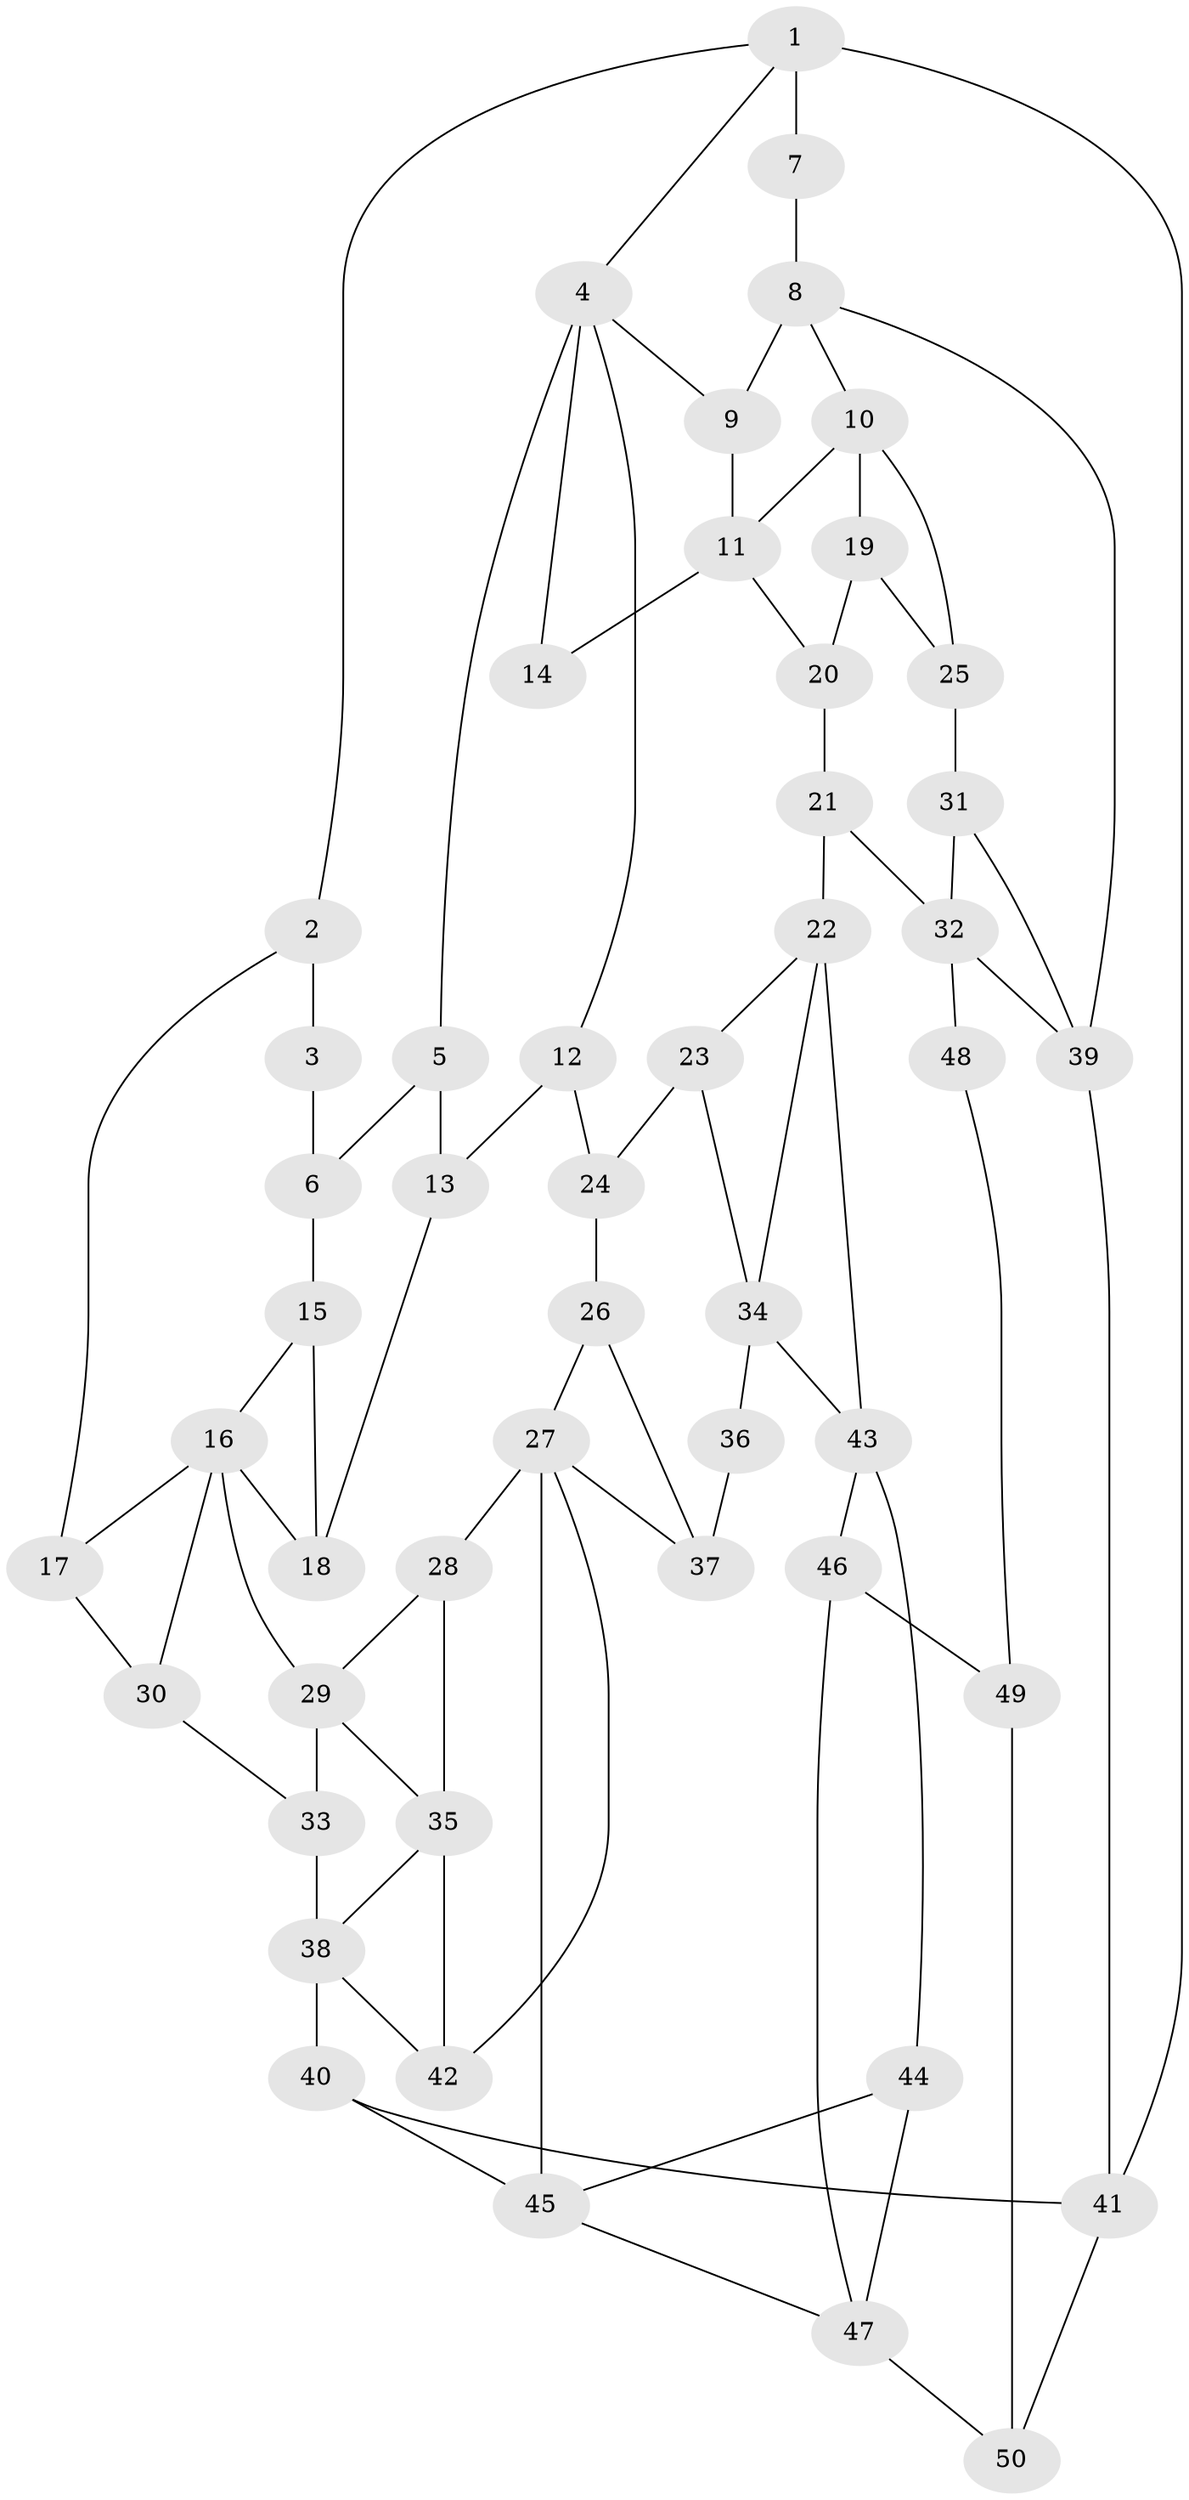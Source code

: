 // original degree distribution, {3: 0.030303030303030304, 6: 0.23232323232323232, 5: 0.494949494949495, 4: 0.24242424242424243}
// Generated by graph-tools (version 1.1) at 2025/38/03/09/25 02:38:38]
// undirected, 50 vertices, 83 edges
graph export_dot {
graph [start="1"]
  node [color=gray90,style=filled];
  1;
  2;
  3;
  4;
  5;
  6;
  7;
  8;
  9;
  10;
  11;
  12;
  13;
  14;
  15;
  16;
  17;
  18;
  19;
  20;
  21;
  22;
  23;
  24;
  25;
  26;
  27;
  28;
  29;
  30;
  31;
  32;
  33;
  34;
  35;
  36;
  37;
  38;
  39;
  40;
  41;
  42;
  43;
  44;
  45;
  46;
  47;
  48;
  49;
  50;
  1 -- 2 [weight=1.0];
  1 -- 4 [weight=1.0];
  1 -- 7 [weight=2.0];
  1 -- 41 [weight=1.0];
  2 -- 3 [weight=1.0];
  2 -- 17 [weight=1.0];
  3 -- 6 [weight=1.0];
  4 -- 5 [weight=1.0];
  4 -- 9 [weight=1.0];
  4 -- 12 [weight=1.0];
  4 -- 14 [weight=2.0];
  5 -- 6 [weight=1.0];
  5 -- 13 [weight=1.0];
  6 -- 15 [weight=1.0];
  7 -- 8 [weight=2.0];
  8 -- 9 [weight=1.0];
  8 -- 10 [weight=1.0];
  8 -- 39 [weight=1.0];
  9 -- 11 [weight=1.0];
  10 -- 11 [weight=1.0];
  10 -- 19 [weight=1.0];
  10 -- 25 [weight=1.0];
  11 -- 14 [weight=1.0];
  11 -- 20 [weight=1.0];
  12 -- 13 [weight=1.0];
  12 -- 24 [weight=1.0];
  13 -- 18 [weight=1.0];
  15 -- 16 [weight=1.0];
  15 -- 18 [weight=1.0];
  16 -- 17 [weight=1.0];
  16 -- 18 [weight=1.0];
  16 -- 29 [weight=2.0];
  16 -- 30 [weight=1.0];
  17 -- 30 [weight=1.0];
  19 -- 20 [weight=1.0];
  19 -- 25 [weight=1.0];
  20 -- 21 [weight=1.0];
  21 -- 22 [weight=2.0];
  21 -- 32 [weight=2.0];
  22 -- 23 [weight=1.0];
  22 -- 34 [weight=1.0];
  22 -- 43 [weight=1.0];
  23 -- 24 [weight=1.0];
  23 -- 34 [weight=1.0];
  24 -- 26 [weight=1.0];
  25 -- 31 [weight=1.0];
  26 -- 27 [weight=1.0];
  26 -- 37 [weight=1.0];
  27 -- 28 [weight=1.0];
  27 -- 37 [weight=1.0];
  27 -- 42 [weight=1.0];
  27 -- 45 [weight=2.0];
  28 -- 29 [weight=1.0];
  28 -- 35 [weight=2.0];
  29 -- 33 [weight=1.0];
  29 -- 35 [weight=1.0];
  30 -- 33 [weight=1.0];
  31 -- 32 [weight=1.0];
  31 -- 39 [weight=1.0];
  32 -- 39 [weight=1.0];
  32 -- 48 [weight=2.0];
  33 -- 38 [weight=2.0];
  34 -- 36 [weight=2.0];
  34 -- 43 [weight=2.0];
  35 -- 38 [weight=1.0];
  35 -- 42 [weight=2.0];
  36 -- 37 [weight=1.0];
  38 -- 40 [weight=2.0];
  38 -- 42 [weight=1.0];
  39 -- 41 [weight=1.0];
  40 -- 41 [weight=1.0];
  40 -- 45 [weight=1.0];
  41 -- 50 [weight=1.0];
  43 -- 44 [weight=1.0];
  43 -- 46 [weight=1.0];
  44 -- 45 [weight=1.0];
  44 -- 47 [weight=1.0];
  45 -- 47 [weight=1.0];
  46 -- 47 [weight=1.0];
  46 -- 49 [weight=1.0];
  47 -- 50 [weight=1.0];
  48 -- 49 [weight=1.0];
  49 -- 50 [weight=1.0];
}
